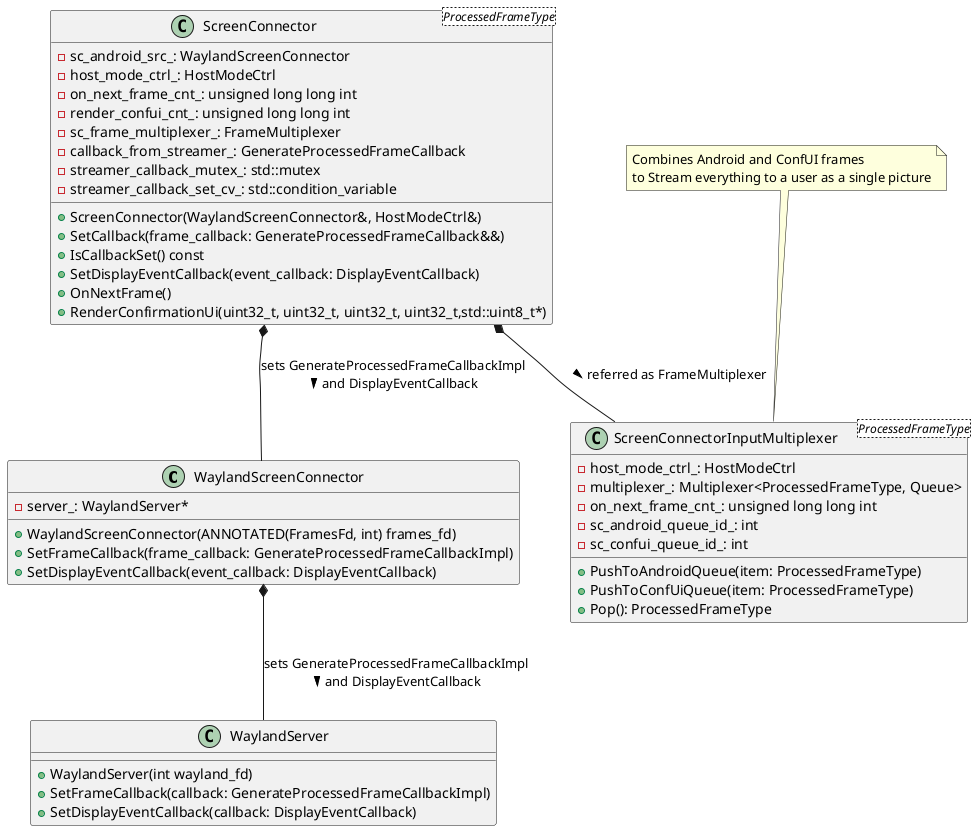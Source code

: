@startuml

class WaylandScreenConnector {
  -server_: WaylandServer*
  +WaylandScreenConnector(ANNOTATED(FramesFd, int) frames_fd)
  +SetFrameCallback(frame_callback: GenerateProcessedFrameCallbackImpl)
  +SetDisplayEventCallback(event_callback: DisplayEventCallback)
}

class WaylandServer {
  +WaylandServer(int wayland_fd)
  +SetFrameCallback(callback: GenerateProcessedFrameCallbackImpl)
  +SetDisplayEventCallback(callback: DisplayEventCallback)
}

class ScreenConnector<ProcessedFrameType> {
  -sc_android_src_: WaylandScreenConnector
  -host_mode_ctrl_: HostModeCtrl
  -on_next_frame_cnt_: unsigned long long int
  -render_confui_cnt_: unsigned long long int
  -sc_frame_multiplexer_: FrameMultiplexer
  -callback_from_streamer_: GenerateProcessedFrameCallback
  -streamer_callback_mutex_: std::mutex
  -streamer_callback_set_cv_: std::condition_variable
  +ScreenConnector(WaylandScreenConnector&, HostModeCtrl&)
  +SetCallback(frame_callback: GenerateProcessedFrameCallback&&)
  +IsCallbackSet() const
  +SetDisplayEventCallback(event_callback: DisplayEventCallback)
  +OnNextFrame()
  +RenderConfirmationUi(uint32_t, uint32_t, uint32_t, uint32_t,std::uint8_t*)
}

class ScreenConnectorInputMultiplexer<ProcessedFrameType> {
  - host_mode_ctrl_: HostModeCtrl
  - multiplexer_: Multiplexer<ProcessedFrameType, Queue>
  - on_next_frame_cnt_: unsigned long long int
  - sc_android_queue_id_: int
  - sc_confui_queue_id_: int
  + PushToAndroidQueue(item: ProcessedFrameType)
  + PushToConfUiQueue(item: ProcessedFrameType)
  + Pop(): ProcessedFrameType
}
note top of ScreenConnectorInputMultiplexer: Combines Android and ConfUI frames\nto Stream everything to a user as a single picture

ScreenConnector *-- ScreenConnectorInputMultiplexer : referred as FrameMultiplexer >

ScreenConnector *-- WaylandScreenConnector : sets GenerateProcessedFrameCallbackImpl\nand DisplayEventCallback >
WaylandScreenConnector *-- WaylandServer : sets GenerateProcessedFrameCallbackImpl\nand DisplayEventCallback >

@enduml

